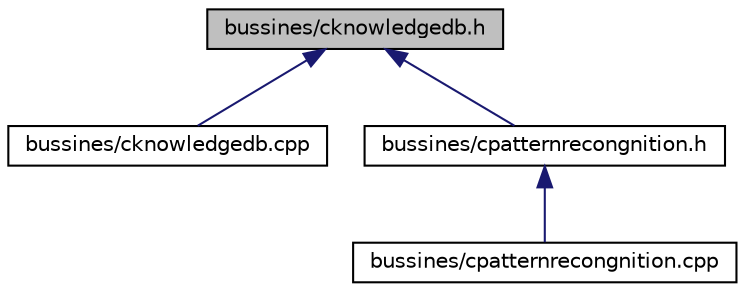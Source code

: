 digraph "bussines/cknowledgedb.h"
{
  edge [fontname="Helvetica",fontsize="10",labelfontname="Helvetica",labelfontsize="10"];
  node [fontname="Helvetica",fontsize="10",shape=record];
  Node1 [label="bussines/cknowledgedb.h",height=0.2,width=0.4,color="black", fillcolor="grey75", style="filled" fontcolor="black"];
  Node1 -> Node2 [dir="back",color="midnightblue",fontsize="10",style="solid"];
  Node2 [label="bussines/cknowledgedb.cpp",height=0.2,width=0.4,color="black", fillcolor="white", style="filled",URL="$cknowledgedb_8cpp.html"];
  Node1 -> Node3 [dir="back",color="midnightblue",fontsize="10",style="solid"];
  Node3 [label="bussines/cpatternrecongnition.h",height=0.2,width=0.4,color="black", fillcolor="white", style="filled",URL="$cpatternrecongnition_8h.html"];
  Node3 -> Node4 [dir="back",color="midnightblue",fontsize="10",style="solid"];
  Node4 [label="bussines/cpatternrecongnition.cpp",height=0.2,width=0.4,color="black", fillcolor="white", style="filled",URL="$cpatternrecongnition_8cpp.html"];
}
